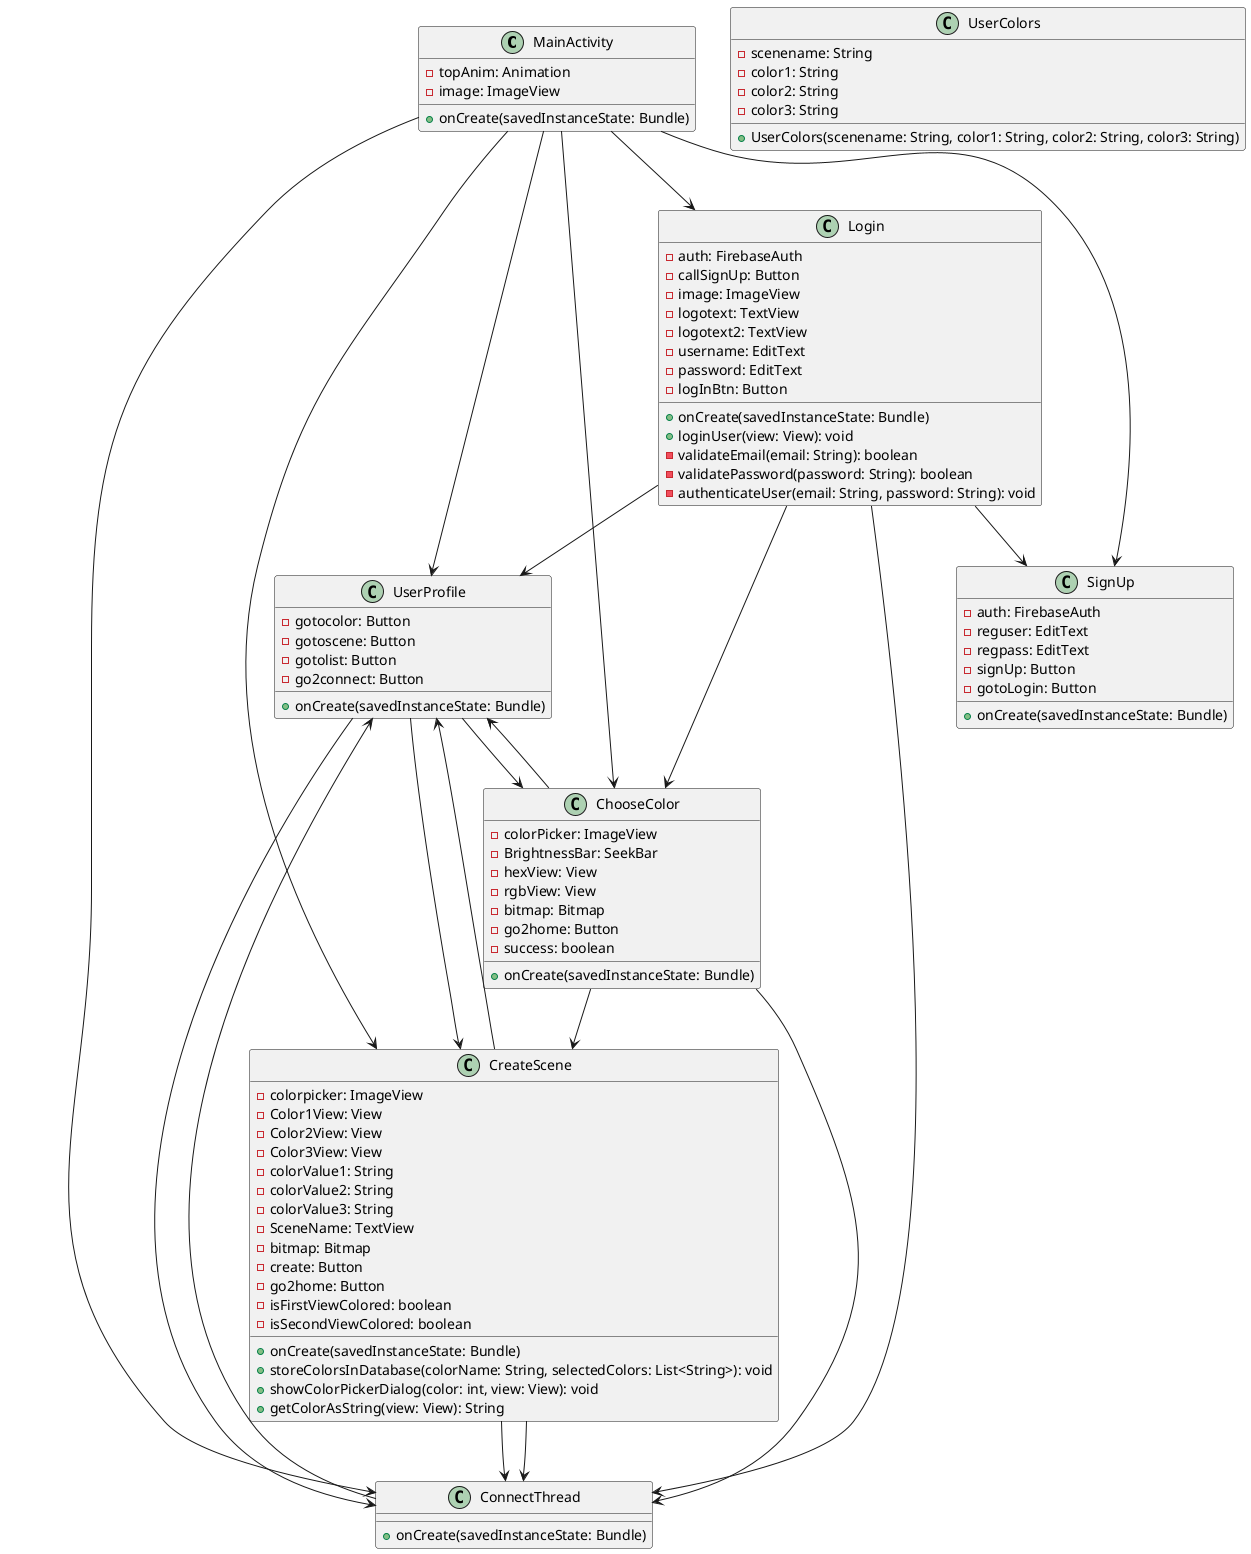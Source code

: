 @startuml

class MainActivity {
  - topAnim: Animation
  - image: ImageView
  + onCreate(savedInstanceState: Bundle)
}

class UserProfile {
  - gotocolor: Button
  - gotoscene: Button
  - gotolist: Button
  - go2connect: Button
  + onCreate(savedInstanceState: Bundle)
}

class Login {
  - auth: FirebaseAuth
  - callSignUp: Button
  - image: ImageView
  - logotext: TextView
  - logotext2: TextView
  - username: EditText
  - password: EditText
  - logInBtn: Button
  + onCreate(savedInstanceState: Bundle)
  + loginUser(view: View): void
  - validateEmail(email: String): boolean
  - validatePassword(password: String): boolean
  - authenticateUser(email: String, password: String): void
}

class SignUp {
  - auth: FirebaseAuth
  - reguser: EditText
  - regpass: EditText
  - signUp: Button
  - gotoLogin: Button
  + onCreate(savedInstanceState: Bundle)
}

class ChooseColor {
  - colorPicker: ImageView
  - BrightnessBar: SeekBar
  - hexView: View
  - rgbView: View
  - bitmap: Bitmap
  - go2home: Button
  - success: boolean
  + onCreate(savedInstanceState: Bundle)
}

class CreateScene {
  - colorpicker: ImageView
  - Color1View: View
  - Color2View: View
  - Color3View: View
  - colorValue1: String
  - colorValue2: String
  - colorValue3: String
  - SceneName: TextView
  - bitmap: Bitmap
  - create: Button
  - go2home: Button
  - isFirstViewColored: boolean
  - isSecondViewColored: boolean
  + onCreate(savedInstanceState: Bundle)
  + storeColorsInDatabase(colorName: String, selectedColors: List<String>): void
  + showColorPickerDialog(color: int, view: View): void
  + getColorAsString(view: View): String
}

class UserColors {
  - scenename: String
  - color1: String
  - color2: String
  - color3: String
  + UserColors(scenename: String, color1: String, color2: String, color3: String)
}

class ConnectThread {
  + onCreate(savedInstanceState: Bundle)
}

MainActivity --> UserProfile
MainActivity --> Login
MainActivity --> SignUp
MainActivity --> ChooseColor
MainActivity --> CreateScene
MainActivity --> ConnectThread
UserProfile --> ChooseColor
UserProfile --> CreateScene
UserProfile --> ConnectThread
Login --> UserProfile
Login --> SignUp
Login --> ChooseColor
Login --> ConnectThread
ChooseColor --> UserProfile
ChooseColor --> CreateScene
ChooseColor --> ConnectThread
CreateScene --> UserProfile
CreateScene --> ConnectThread
CreateScene --> ConnectThread
ConnectThread --> UserProfile

@enduml
